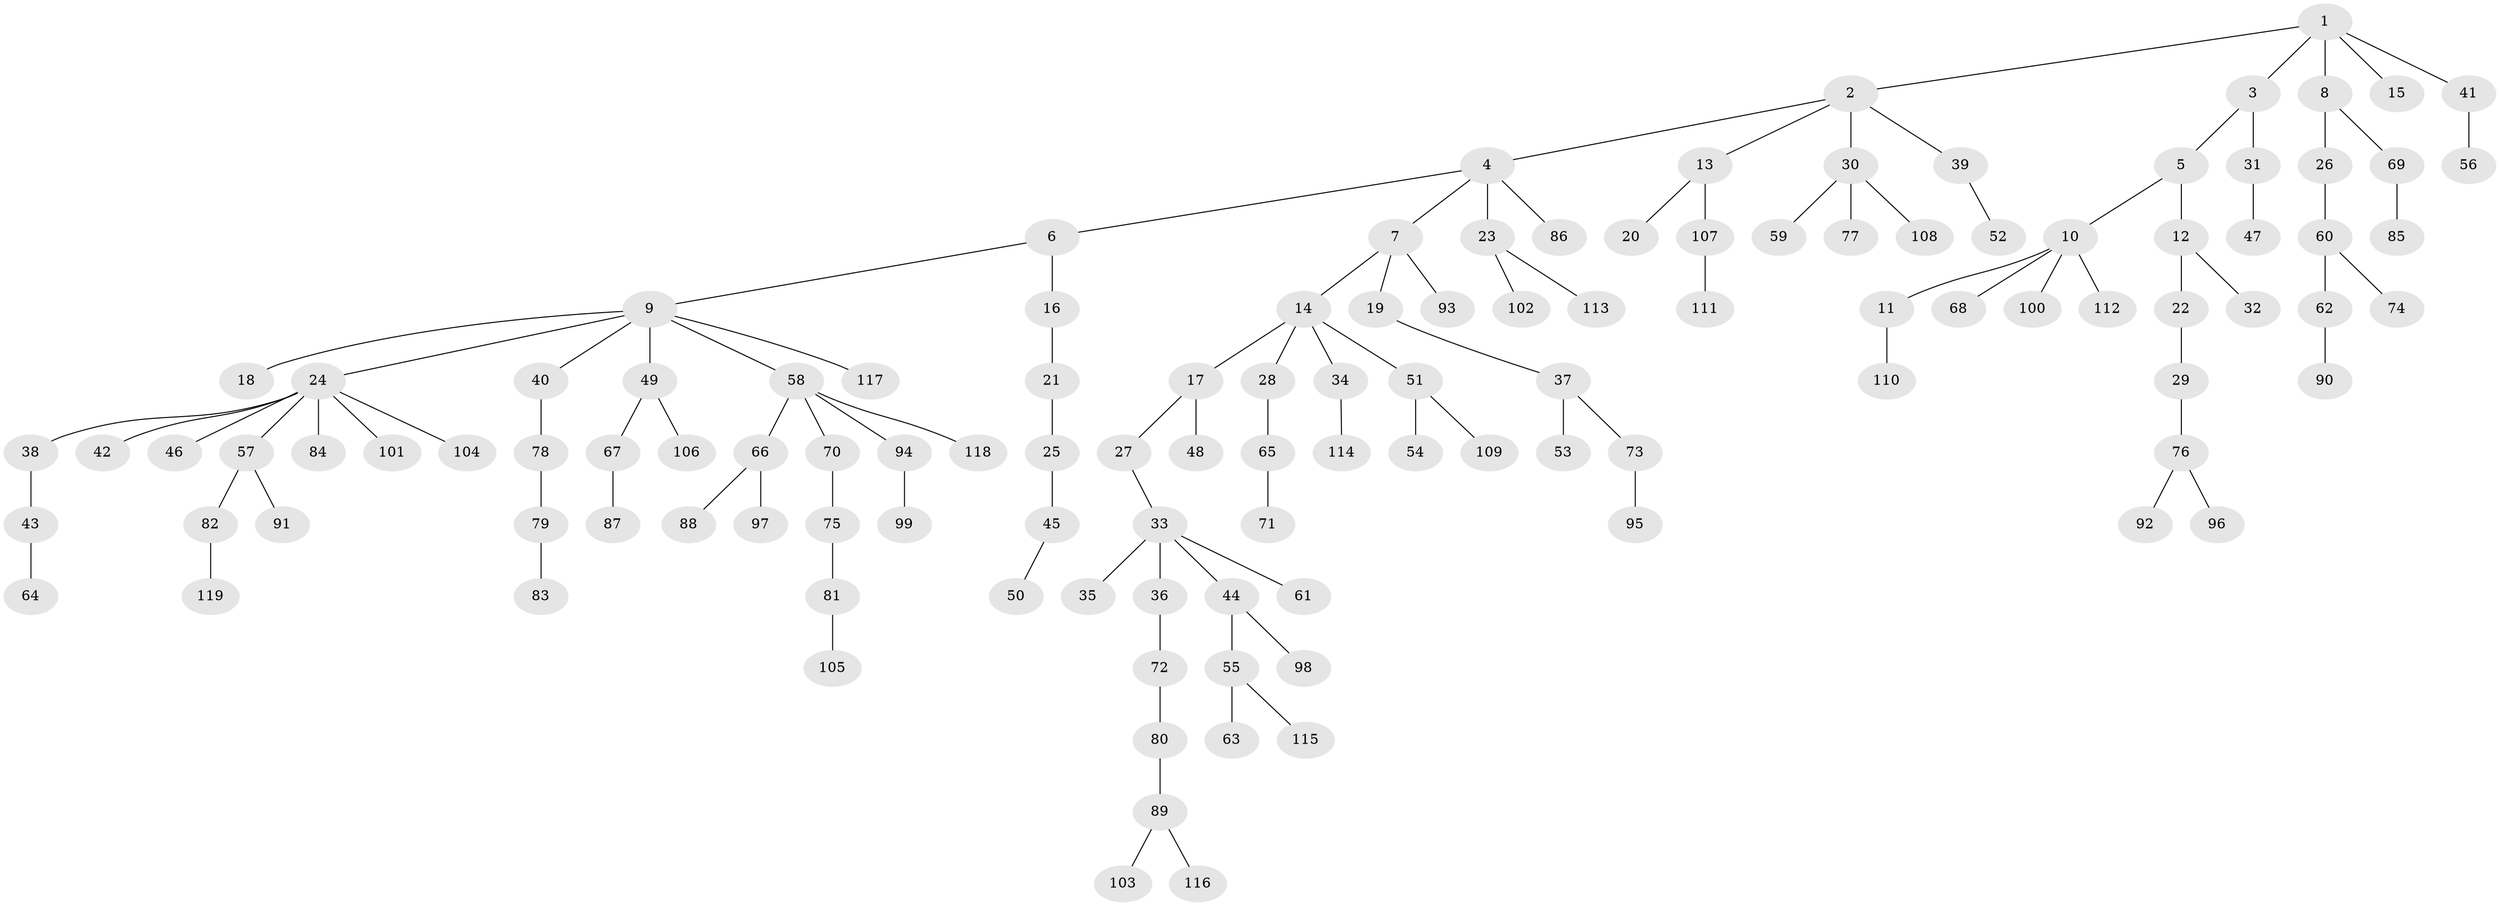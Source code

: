 // Generated by graph-tools (version 1.1) at 2025/26/03/09/25 03:26:31]
// undirected, 119 vertices, 118 edges
graph export_dot {
graph [start="1"]
  node [color=gray90,style=filled];
  1;
  2;
  3;
  4;
  5;
  6;
  7;
  8;
  9;
  10;
  11;
  12;
  13;
  14;
  15;
  16;
  17;
  18;
  19;
  20;
  21;
  22;
  23;
  24;
  25;
  26;
  27;
  28;
  29;
  30;
  31;
  32;
  33;
  34;
  35;
  36;
  37;
  38;
  39;
  40;
  41;
  42;
  43;
  44;
  45;
  46;
  47;
  48;
  49;
  50;
  51;
  52;
  53;
  54;
  55;
  56;
  57;
  58;
  59;
  60;
  61;
  62;
  63;
  64;
  65;
  66;
  67;
  68;
  69;
  70;
  71;
  72;
  73;
  74;
  75;
  76;
  77;
  78;
  79;
  80;
  81;
  82;
  83;
  84;
  85;
  86;
  87;
  88;
  89;
  90;
  91;
  92;
  93;
  94;
  95;
  96;
  97;
  98;
  99;
  100;
  101;
  102;
  103;
  104;
  105;
  106;
  107;
  108;
  109;
  110;
  111;
  112;
  113;
  114;
  115;
  116;
  117;
  118;
  119;
  1 -- 2;
  1 -- 3;
  1 -- 8;
  1 -- 15;
  1 -- 41;
  2 -- 4;
  2 -- 13;
  2 -- 30;
  2 -- 39;
  3 -- 5;
  3 -- 31;
  4 -- 6;
  4 -- 7;
  4 -- 23;
  4 -- 86;
  5 -- 10;
  5 -- 12;
  6 -- 9;
  6 -- 16;
  7 -- 14;
  7 -- 19;
  7 -- 93;
  8 -- 26;
  8 -- 69;
  9 -- 18;
  9 -- 24;
  9 -- 40;
  9 -- 49;
  9 -- 58;
  9 -- 117;
  10 -- 11;
  10 -- 68;
  10 -- 100;
  10 -- 112;
  11 -- 110;
  12 -- 22;
  12 -- 32;
  13 -- 20;
  13 -- 107;
  14 -- 17;
  14 -- 28;
  14 -- 34;
  14 -- 51;
  16 -- 21;
  17 -- 27;
  17 -- 48;
  19 -- 37;
  21 -- 25;
  22 -- 29;
  23 -- 102;
  23 -- 113;
  24 -- 38;
  24 -- 42;
  24 -- 46;
  24 -- 57;
  24 -- 84;
  24 -- 101;
  24 -- 104;
  25 -- 45;
  26 -- 60;
  27 -- 33;
  28 -- 65;
  29 -- 76;
  30 -- 59;
  30 -- 77;
  30 -- 108;
  31 -- 47;
  33 -- 35;
  33 -- 36;
  33 -- 44;
  33 -- 61;
  34 -- 114;
  36 -- 72;
  37 -- 53;
  37 -- 73;
  38 -- 43;
  39 -- 52;
  40 -- 78;
  41 -- 56;
  43 -- 64;
  44 -- 55;
  44 -- 98;
  45 -- 50;
  49 -- 67;
  49 -- 106;
  51 -- 54;
  51 -- 109;
  55 -- 63;
  55 -- 115;
  57 -- 82;
  57 -- 91;
  58 -- 66;
  58 -- 70;
  58 -- 94;
  58 -- 118;
  60 -- 62;
  60 -- 74;
  62 -- 90;
  65 -- 71;
  66 -- 88;
  66 -- 97;
  67 -- 87;
  69 -- 85;
  70 -- 75;
  72 -- 80;
  73 -- 95;
  75 -- 81;
  76 -- 92;
  76 -- 96;
  78 -- 79;
  79 -- 83;
  80 -- 89;
  81 -- 105;
  82 -- 119;
  89 -- 103;
  89 -- 116;
  94 -- 99;
  107 -- 111;
}
